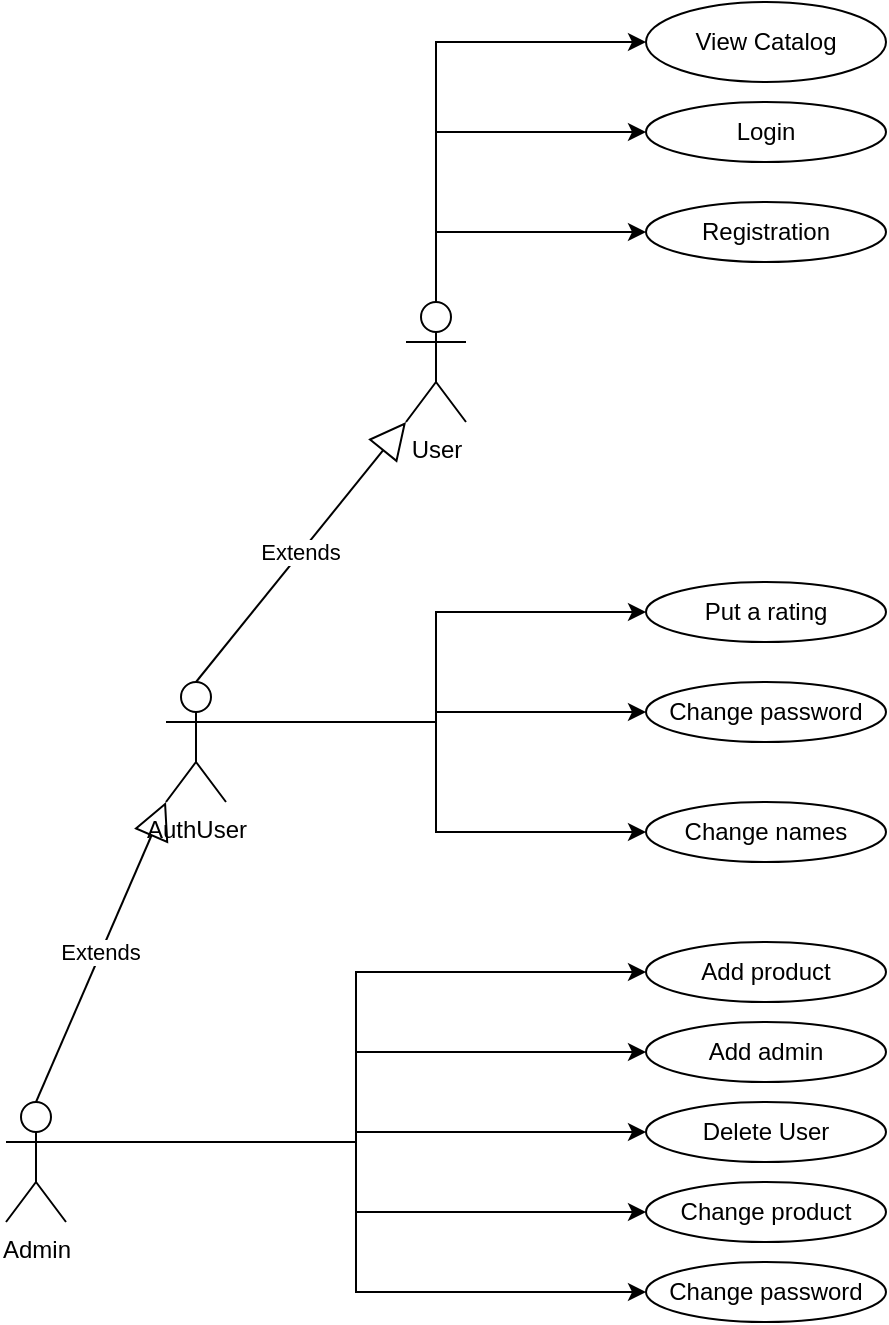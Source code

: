 <mxfile version="14.4.6" type="github">
  <diagram name="Page-1" id="e7e014a7-5840-1c2e-5031-d8a46d1fe8dd">
    <mxGraphModel dx="1422" dy="794" grid="1" gridSize="10" guides="1" tooltips="1" connect="1" arrows="1" fold="1" page="1" pageScale="1" pageWidth="1169" pageHeight="826" background="#ffffff" math="0" shadow="0">
      <root>
        <mxCell id="0" />
        <mxCell id="1" parent="0" />
        <mxCell id="lR-PXd6BoAhTsxZs8DCs-77" style="edgeStyle=orthogonalEdgeStyle;rounded=0;orthogonalLoop=1;jettySize=auto;html=1;exitX=1;exitY=0.333;exitDx=0;exitDy=0;exitPerimeter=0;entryX=0;entryY=0.5;entryDx=0;entryDy=0;" edge="1" parent="1" source="lR-PXd6BoAhTsxZs8DCs-42" target="lR-PXd6BoAhTsxZs8DCs-72">
          <mxGeometry relative="1" as="geometry" />
        </mxCell>
        <mxCell id="lR-PXd6BoAhTsxZs8DCs-78" style="edgeStyle=orthogonalEdgeStyle;rounded=0;orthogonalLoop=1;jettySize=auto;html=1;exitX=1;exitY=0.333;exitDx=0;exitDy=0;exitPerimeter=0;entryX=0;entryY=0.5;entryDx=0;entryDy=0;" edge="1" parent="1" source="lR-PXd6BoAhTsxZs8DCs-42" target="lR-PXd6BoAhTsxZs8DCs-73">
          <mxGeometry relative="1" as="geometry" />
        </mxCell>
        <mxCell id="lR-PXd6BoAhTsxZs8DCs-79" style="edgeStyle=orthogonalEdgeStyle;rounded=0;orthogonalLoop=1;jettySize=auto;html=1;exitX=1;exitY=0.333;exitDx=0;exitDy=0;exitPerimeter=0;entryX=0;entryY=0.5;entryDx=0;entryDy=0;" edge="1" parent="1" source="lR-PXd6BoAhTsxZs8DCs-42" target="lR-PXd6BoAhTsxZs8DCs-74">
          <mxGeometry relative="1" as="geometry" />
        </mxCell>
        <mxCell id="lR-PXd6BoAhTsxZs8DCs-81" style="edgeStyle=orthogonalEdgeStyle;rounded=0;orthogonalLoop=1;jettySize=auto;html=1;exitX=1;exitY=0.333;exitDx=0;exitDy=0;exitPerimeter=0;entryX=0;entryY=0.5;entryDx=0;entryDy=0;" edge="1" parent="1" source="lR-PXd6BoAhTsxZs8DCs-42" target="lR-PXd6BoAhTsxZs8DCs-76">
          <mxGeometry relative="1" as="geometry" />
        </mxCell>
        <mxCell id="lR-PXd6BoAhTsxZs8DCs-85" style="edgeStyle=orthogonalEdgeStyle;rounded=0;orthogonalLoop=1;jettySize=auto;html=1;exitX=1;exitY=0.333;exitDx=0;exitDy=0;exitPerimeter=0;" edge="1" parent="1" source="lR-PXd6BoAhTsxZs8DCs-42" target="lR-PXd6BoAhTsxZs8DCs-75">
          <mxGeometry relative="1" as="geometry" />
        </mxCell>
        <mxCell id="lR-PXd6BoAhTsxZs8DCs-42" value="Admin" style="shape=umlActor;verticalLabelPosition=bottom;verticalAlign=top;html=1;outlineConnect=0;" vertex="1" parent="1">
          <mxGeometry x="40" y="640" width="30" height="60" as="geometry" />
        </mxCell>
        <mxCell id="lR-PXd6BoAhTsxZs8DCs-61" style="edgeStyle=orthogonalEdgeStyle;rounded=0;orthogonalLoop=1;jettySize=auto;html=1;exitX=0.5;exitY=0;exitDx=0;exitDy=0;exitPerimeter=0;entryX=0;entryY=0.5;entryDx=0;entryDy=0;" edge="1" parent="1" source="lR-PXd6BoAhTsxZs8DCs-45" target="lR-PXd6BoAhTsxZs8DCs-58">
          <mxGeometry relative="1" as="geometry" />
        </mxCell>
        <mxCell id="lR-PXd6BoAhTsxZs8DCs-62" style="edgeStyle=orthogonalEdgeStyle;rounded=0;orthogonalLoop=1;jettySize=auto;html=1;exitX=0.5;exitY=0;exitDx=0;exitDy=0;exitPerimeter=0;entryX=0;entryY=0.5;entryDx=0;entryDy=0;" edge="1" parent="1" source="lR-PXd6BoAhTsxZs8DCs-45" target="lR-PXd6BoAhTsxZs8DCs-59">
          <mxGeometry relative="1" as="geometry" />
        </mxCell>
        <mxCell id="lR-PXd6BoAhTsxZs8DCs-63" style="edgeStyle=orthogonalEdgeStyle;rounded=0;orthogonalLoop=1;jettySize=auto;html=1;exitX=0.5;exitY=0;exitDx=0;exitDy=0;exitPerimeter=0;entryX=0;entryY=0.5;entryDx=0;entryDy=0;" edge="1" parent="1" source="lR-PXd6BoAhTsxZs8DCs-45" target="lR-PXd6BoAhTsxZs8DCs-60">
          <mxGeometry relative="1" as="geometry" />
        </mxCell>
        <mxCell id="lR-PXd6BoAhTsxZs8DCs-45" value="User" style="shape=umlActor;verticalLabelPosition=bottom;verticalAlign=top;html=1;outlineConnect=0;" vertex="1" parent="1">
          <mxGeometry x="240" y="240" width="30" height="60" as="geometry" />
        </mxCell>
        <mxCell id="lR-PXd6BoAhTsxZs8DCs-67" style="edgeStyle=orthogonalEdgeStyle;rounded=0;orthogonalLoop=1;jettySize=auto;html=1;exitX=1;exitY=0.333;exitDx=0;exitDy=0;exitPerimeter=0;entryX=0;entryY=0.5;entryDx=0;entryDy=0;" edge="1" parent="1" source="lR-PXd6BoAhTsxZs8DCs-50" target="lR-PXd6BoAhTsxZs8DCs-64">
          <mxGeometry relative="1" as="geometry" />
        </mxCell>
        <mxCell id="lR-PXd6BoAhTsxZs8DCs-68" style="edgeStyle=orthogonalEdgeStyle;rounded=0;orthogonalLoop=1;jettySize=auto;html=1;exitX=1;exitY=0.333;exitDx=0;exitDy=0;exitPerimeter=0;" edge="1" parent="1" source="lR-PXd6BoAhTsxZs8DCs-50" target="lR-PXd6BoAhTsxZs8DCs-65">
          <mxGeometry relative="1" as="geometry" />
        </mxCell>
        <mxCell id="lR-PXd6BoAhTsxZs8DCs-69" style="edgeStyle=orthogonalEdgeStyle;rounded=0;orthogonalLoop=1;jettySize=auto;html=1;exitX=1;exitY=0.333;exitDx=0;exitDy=0;exitPerimeter=0;entryX=0;entryY=0.5;entryDx=0;entryDy=0;" edge="1" parent="1" source="lR-PXd6BoAhTsxZs8DCs-50" target="lR-PXd6BoAhTsxZs8DCs-66">
          <mxGeometry relative="1" as="geometry" />
        </mxCell>
        <mxCell id="lR-PXd6BoAhTsxZs8DCs-50" value="AuthUser" style="shape=umlActor;verticalLabelPosition=bottom;verticalAlign=top;html=1;outlineConnect=0;" vertex="1" parent="1">
          <mxGeometry x="120" y="430" width="30" height="60" as="geometry" />
        </mxCell>
        <mxCell id="lR-PXd6BoAhTsxZs8DCs-58" value="View Catalog" style="ellipse;whiteSpace=wrap;html=1;" vertex="1" parent="1">
          <mxGeometry x="360" y="90" width="120" height="40" as="geometry" />
        </mxCell>
        <mxCell id="lR-PXd6BoAhTsxZs8DCs-59" value="Login" style="ellipse;whiteSpace=wrap;html=1;" vertex="1" parent="1">
          <mxGeometry x="360" y="140" width="120" height="30" as="geometry" />
        </mxCell>
        <mxCell id="lR-PXd6BoAhTsxZs8DCs-60" value="Registration" style="ellipse;whiteSpace=wrap;html=1;" vertex="1" parent="1">
          <mxGeometry x="360" y="190" width="120" height="30" as="geometry" />
        </mxCell>
        <mxCell id="lR-PXd6BoAhTsxZs8DCs-64" value="Put a rating" style="ellipse;whiteSpace=wrap;html=1;" vertex="1" parent="1">
          <mxGeometry x="360" y="380" width="120" height="30" as="geometry" />
        </mxCell>
        <mxCell id="lR-PXd6BoAhTsxZs8DCs-65" value="Change password" style="ellipse;whiteSpace=wrap;html=1;" vertex="1" parent="1">
          <mxGeometry x="360" y="430" width="120" height="30" as="geometry" />
        </mxCell>
        <mxCell id="lR-PXd6BoAhTsxZs8DCs-66" value="Change names" style="ellipse;whiteSpace=wrap;html=1;" vertex="1" parent="1">
          <mxGeometry x="360" y="490" width="120" height="30" as="geometry" />
        </mxCell>
        <mxCell id="lR-PXd6BoAhTsxZs8DCs-72" value="Add product" style="ellipse;whiteSpace=wrap;html=1;" vertex="1" parent="1">
          <mxGeometry x="360" y="560" width="120" height="30" as="geometry" />
        </mxCell>
        <mxCell id="lR-PXd6BoAhTsxZs8DCs-73" value="Add admin" style="ellipse;whiteSpace=wrap;html=1;" vertex="1" parent="1">
          <mxGeometry x="360" y="600" width="120" height="30" as="geometry" />
        </mxCell>
        <mxCell id="lR-PXd6BoAhTsxZs8DCs-74" value="Delete User" style="ellipse;whiteSpace=wrap;html=1;" vertex="1" parent="1">
          <mxGeometry x="360" y="640" width="120" height="30" as="geometry" />
        </mxCell>
        <mxCell id="lR-PXd6BoAhTsxZs8DCs-75" value="Change product" style="ellipse;whiteSpace=wrap;html=1;" vertex="1" parent="1">
          <mxGeometry x="360" y="680" width="120" height="30" as="geometry" />
        </mxCell>
        <mxCell id="lR-PXd6BoAhTsxZs8DCs-76" value="Change password" style="ellipse;whiteSpace=wrap;html=1;" vertex="1" parent="1">
          <mxGeometry x="360" y="720" width="120" height="30" as="geometry" />
        </mxCell>
        <mxCell id="lR-PXd6BoAhTsxZs8DCs-86" value="Extends" style="endArrow=block;endSize=16;endFill=0;html=1;entryX=0;entryY=1;entryDx=0;entryDy=0;entryPerimeter=0;exitX=0.5;exitY=0;exitDx=0;exitDy=0;exitPerimeter=0;" edge="1" parent="1" source="lR-PXd6BoAhTsxZs8DCs-42" target="lR-PXd6BoAhTsxZs8DCs-50">
          <mxGeometry width="160" relative="1" as="geometry">
            <mxPoint x="-150" y="470" as="sourcePoint" />
            <mxPoint x="10" y="470" as="targetPoint" />
          </mxGeometry>
        </mxCell>
        <mxCell id="lR-PXd6BoAhTsxZs8DCs-87" value="Extends" style="endArrow=block;endSize=16;endFill=0;html=1;entryX=0;entryY=1;entryDx=0;entryDy=0;entryPerimeter=0;exitX=0.5;exitY=0;exitDx=0;exitDy=0;exitPerimeter=0;" edge="1" parent="1" source="lR-PXd6BoAhTsxZs8DCs-50" target="lR-PXd6BoAhTsxZs8DCs-45">
          <mxGeometry width="160" relative="1" as="geometry">
            <mxPoint x="20" y="210" as="sourcePoint" />
            <mxPoint x="180" y="210" as="targetPoint" />
          </mxGeometry>
        </mxCell>
      </root>
    </mxGraphModel>
  </diagram>
</mxfile>
